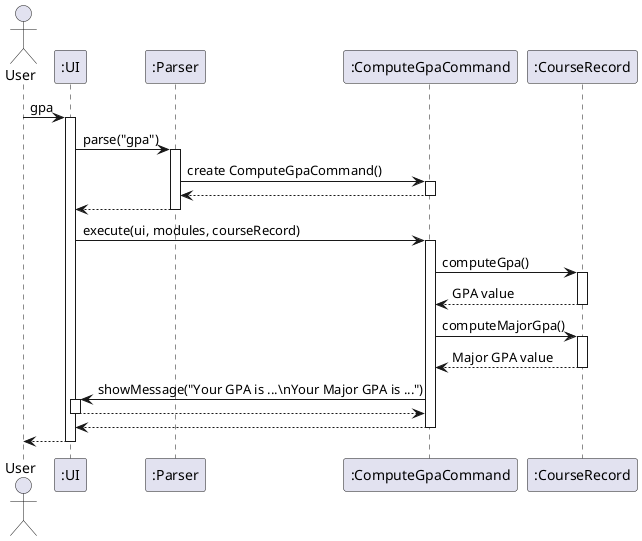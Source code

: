 @startuml
actor User
participant ":UI" as UI
participant ":Parser" as Parser
participant ":ComputeGpaCommand" as GpaCmd
participant ":CourseRecord" as CourseRecord

User -> UI: gpa
activate UI

UI -> Parser: parse("gpa")
activate Parser
Parser -> GpaCmd: create ComputeGpaCommand()
activate GpaCmd
GpaCmd --> Parser
deactivate GpaCmd
Parser --> UI
deactivate Parser

UI -> GpaCmd: execute(ui, modules, courseRecord)
activate GpaCmd

GpaCmd -> CourseRecord: computeGpa()  
activate CourseRecord
CourseRecord --> GpaCmd: GPA value
deactivate CourseRecord

GpaCmd -> CourseRecord: computeMajorGpa() 
activate CourseRecord
CourseRecord --> GpaCmd: Major GPA value
deactivate CourseRecord

GpaCmd -> UI: showMessage("Your GPA is ...\\nYour Major GPA is ...")

activate UI
UI --> GpaCmd
deactivate UI

GpaCmd --> UI
deactivate GpaCmd

UI --> User
deactivate UI

@enduml
